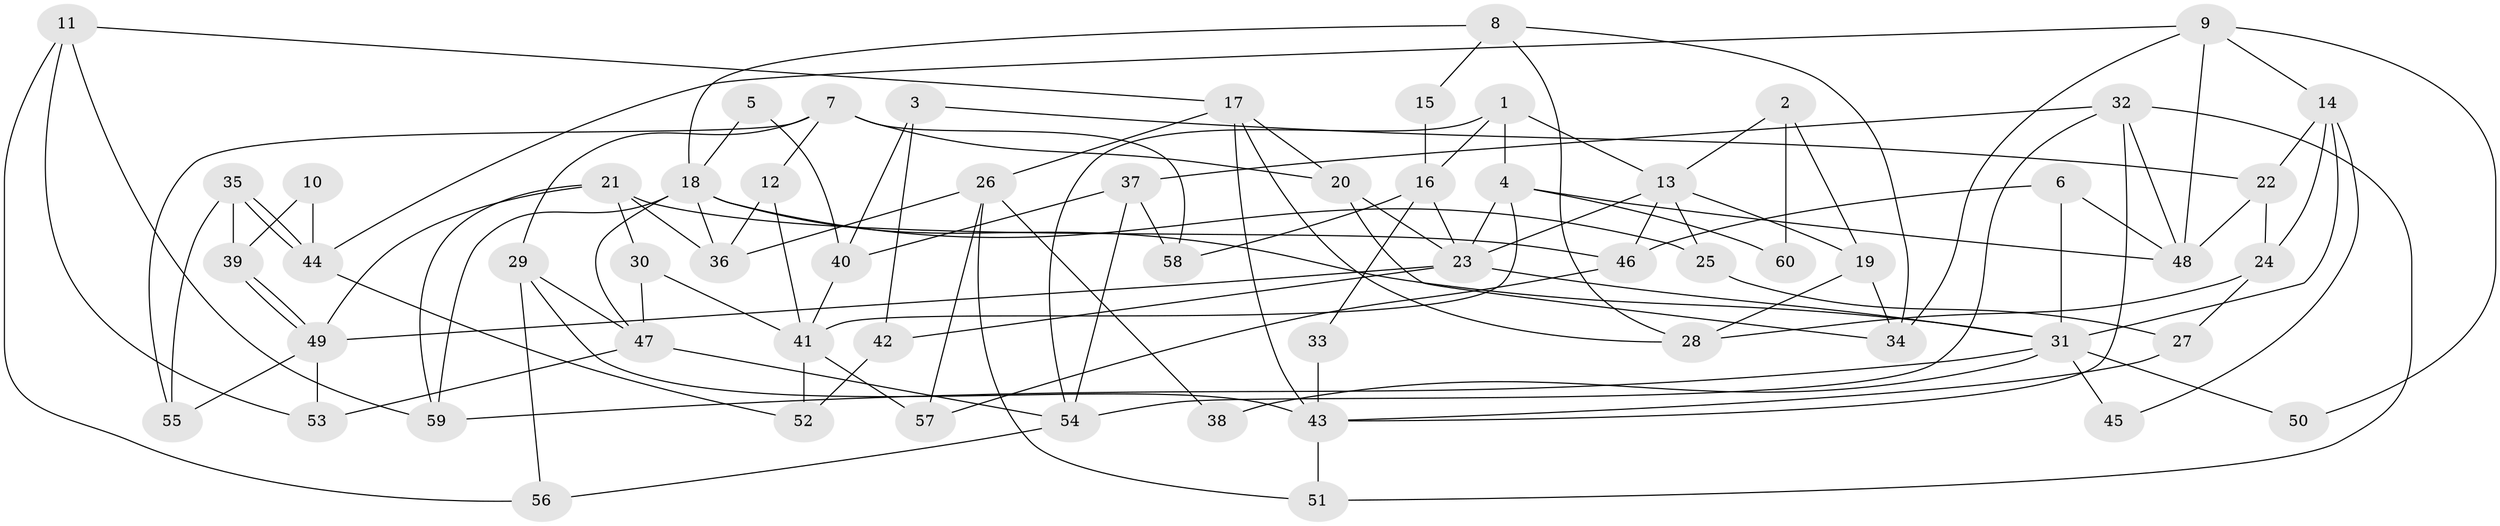 // coarse degree distribution, {7: 0.2, 10: 0.03333333333333333, 4: 0.1, 5: 0.3, 2: 0.16666666666666666, 6: 0.16666666666666666, 3: 0.03333333333333333}
// Generated by graph-tools (version 1.1) at 2025/37/03/04/25 23:37:08]
// undirected, 60 vertices, 120 edges
graph export_dot {
  node [color=gray90,style=filled];
  1;
  2;
  3;
  4;
  5;
  6;
  7;
  8;
  9;
  10;
  11;
  12;
  13;
  14;
  15;
  16;
  17;
  18;
  19;
  20;
  21;
  22;
  23;
  24;
  25;
  26;
  27;
  28;
  29;
  30;
  31;
  32;
  33;
  34;
  35;
  36;
  37;
  38;
  39;
  40;
  41;
  42;
  43;
  44;
  45;
  46;
  47;
  48;
  49;
  50;
  51;
  52;
  53;
  54;
  55;
  56;
  57;
  58;
  59;
  60;
  1 -- 4;
  1 -- 54;
  1 -- 13;
  1 -- 16;
  2 -- 13;
  2 -- 19;
  2 -- 60;
  3 -- 22;
  3 -- 42;
  3 -- 40;
  4 -- 23;
  4 -- 48;
  4 -- 41;
  4 -- 60;
  5 -- 40;
  5 -- 18;
  6 -- 31;
  6 -- 48;
  6 -- 46;
  7 -- 58;
  7 -- 20;
  7 -- 12;
  7 -- 29;
  7 -- 55;
  8 -- 34;
  8 -- 18;
  8 -- 15;
  8 -- 28;
  9 -- 34;
  9 -- 48;
  9 -- 14;
  9 -- 44;
  9 -- 50;
  10 -- 44;
  10 -- 39;
  11 -- 56;
  11 -- 59;
  11 -- 17;
  11 -- 53;
  12 -- 36;
  12 -- 41;
  13 -- 46;
  13 -- 19;
  13 -- 23;
  13 -- 25;
  14 -- 31;
  14 -- 22;
  14 -- 24;
  14 -- 45;
  15 -- 16;
  16 -- 23;
  16 -- 33;
  16 -- 58;
  17 -- 26;
  17 -- 20;
  17 -- 28;
  17 -- 43;
  18 -- 47;
  18 -- 25;
  18 -- 31;
  18 -- 36;
  18 -- 59;
  19 -- 28;
  19 -- 34;
  20 -- 23;
  20 -- 34;
  21 -- 49;
  21 -- 46;
  21 -- 30;
  21 -- 36;
  21 -- 59;
  22 -- 24;
  22 -- 48;
  23 -- 31;
  23 -- 42;
  23 -- 49;
  24 -- 28;
  24 -- 27;
  25 -- 27;
  26 -- 51;
  26 -- 36;
  26 -- 38;
  26 -- 57;
  27 -- 43;
  29 -- 47;
  29 -- 43;
  29 -- 56;
  30 -- 41;
  30 -- 47;
  31 -- 59;
  31 -- 38;
  31 -- 45;
  31 -- 50;
  32 -- 54;
  32 -- 43;
  32 -- 37;
  32 -- 48;
  32 -- 51;
  33 -- 43;
  35 -- 55;
  35 -- 44;
  35 -- 44;
  35 -- 39;
  37 -- 40;
  37 -- 54;
  37 -- 58;
  39 -- 49;
  39 -- 49;
  40 -- 41;
  41 -- 52;
  41 -- 57;
  42 -- 52;
  43 -- 51;
  44 -- 52;
  46 -- 57;
  47 -- 53;
  47 -- 54;
  49 -- 53;
  49 -- 55;
  54 -- 56;
}

